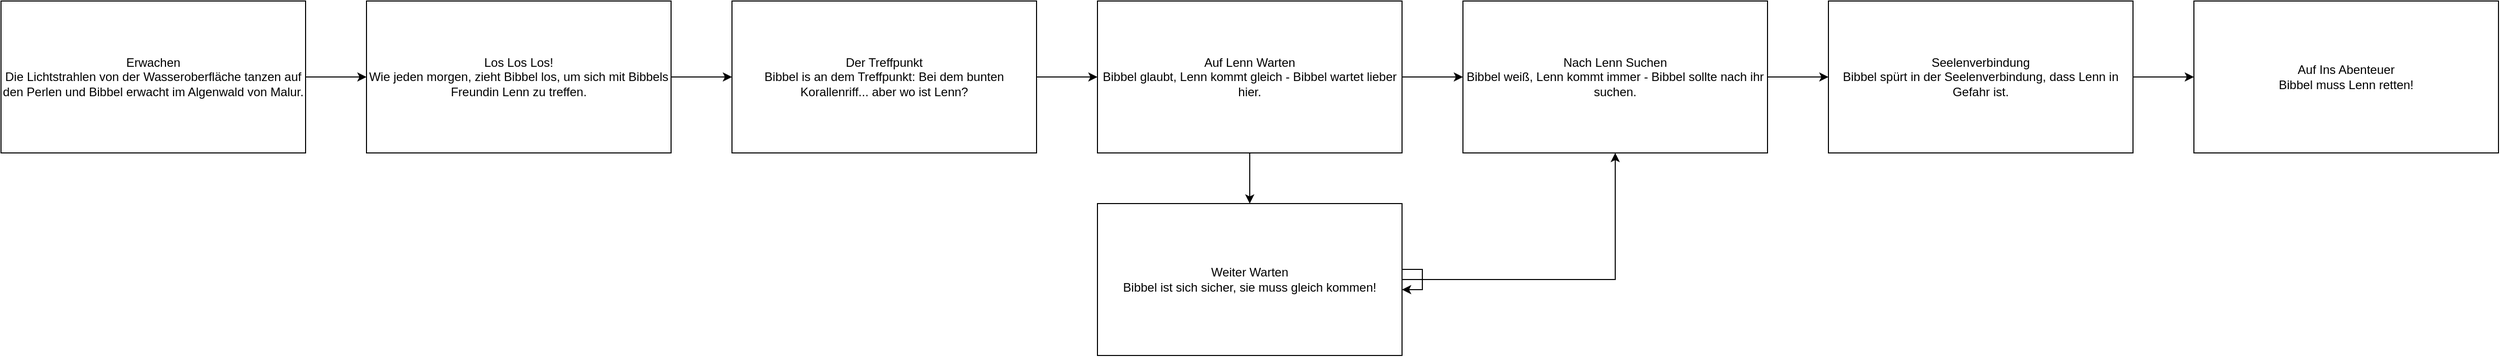 <mxfile version="27.0.2">
  <diagram name="Page-1" id="ogx4ymTTTUHVK1lInkce">
    <mxGraphModel dx="1426" dy="841" grid="1" gridSize="10" guides="1" tooltips="1" connect="1" arrows="1" fold="1" page="1" pageScale="1" pageWidth="850" pageHeight="1100" math="0" shadow="0">
      <root>
        <mxCell id="0" />
        <mxCell id="1" parent="0" />
        <mxCell id="qDT2I709dJQo7i6VwxI4-10" style="edgeStyle=orthogonalEdgeStyle;rounded=0;orthogonalLoop=1;jettySize=auto;html=1;" edge="1" parent="1" source="g9a7N0piFlKvamBHn07g-3" target="qDT2I709dJQo7i6VwxI4-2">
          <mxGeometry relative="1" as="geometry" />
        </mxCell>
        <mxCell id="g9a7N0piFlKvamBHn07g-3" value="Erwachen&lt;div&gt;Die Lichtstrahlen von der Wasseroberfläche tanzen auf den Perlen und Bibbel erwacht im Algenwald von Malur.&lt;/div&gt;" style="rounded=0;whiteSpace=wrap;html=1;" parent="1" vertex="1">
          <mxGeometry y="120" width="300" height="150" as="geometry" />
        </mxCell>
        <mxCell id="qDT2I709dJQo7i6VwxI4-11" style="edgeStyle=orthogonalEdgeStyle;rounded=0;orthogonalLoop=1;jettySize=auto;html=1;" edge="1" parent="1" source="qDT2I709dJQo7i6VwxI4-2" target="qDT2I709dJQo7i6VwxI4-3">
          <mxGeometry relative="1" as="geometry" />
        </mxCell>
        <mxCell id="qDT2I709dJQo7i6VwxI4-2" value="Los Los Los!&lt;div&gt;Wie jeden morgen, zieht Bibbel los, um sich mit Bibbels Freundin Lenn zu treffen.&lt;/div&gt;" style="rounded=0;whiteSpace=wrap;html=1;" vertex="1" parent="1">
          <mxGeometry x="360" y="120" width="300" height="150" as="geometry" />
        </mxCell>
        <mxCell id="qDT2I709dJQo7i6VwxI4-12" style="edgeStyle=orthogonalEdgeStyle;rounded=0;orthogonalLoop=1;jettySize=auto;html=1;" edge="1" parent="1" source="qDT2I709dJQo7i6VwxI4-3" target="qDT2I709dJQo7i6VwxI4-5">
          <mxGeometry relative="1" as="geometry" />
        </mxCell>
        <mxCell id="qDT2I709dJQo7i6VwxI4-3" value="Der Treffpunkt&lt;div&gt;Bibbel is an dem Treffpunkt: Bei dem bunten Korallenriff... aber wo ist Lenn?&lt;/div&gt;" style="rounded=0;whiteSpace=wrap;html=1;" vertex="1" parent="1">
          <mxGeometry x="720" y="120" width="300" height="150" as="geometry" />
        </mxCell>
        <mxCell id="qDT2I709dJQo7i6VwxI4-14" style="edgeStyle=orthogonalEdgeStyle;rounded=0;orthogonalLoop=1;jettySize=auto;html=1;" edge="1" parent="1" source="qDT2I709dJQo7i6VwxI4-5" target="qDT2I709dJQo7i6VwxI4-6">
          <mxGeometry relative="1" as="geometry" />
        </mxCell>
        <mxCell id="qDT2I709dJQo7i6VwxI4-15" style="edgeStyle=orthogonalEdgeStyle;rounded=0;orthogonalLoop=1;jettySize=auto;html=1;" edge="1" parent="1" source="qDT2I709dJQo7i6VwxI4-5" target="qDT2I709dJQo7i6VwxI4-7">
          <mxGeometry relative="1" as="geometry" />
        </mxCell>
        <object label="Auf Lenn Warten&lt;div&gt;Bibbel glaubt, Lenn kommt gleich - Bibbel wartet lieber hier.&lt;/div&gt;" stress="6" id="qDT2I709dJQo7i6VwxI4-5">
          <mxCell style="rounded=0;whiteSpace=wrap;html=1;" vertex="1" parent="1">
            <mxGeometry x="1080" y="120" width="300" height="150" as="geometry" />
          </mxCell>
        </object>
        <mxCell id="qDT2I709dJQo7i6VwxI4-17" style="edgeStyle=orthogonalEdgeStyle;rounded=0;orthogonalLoop=1;jettySize=auto;html=1;" edge="1" parent="1" source="qDT2I709dJQo7i6VwxI4-6" target="qDT2I709dJQo7i6VwxI4-8">
          <mxGeometry relative="1" as="geometry" />
        </mxCell>
        <mxCell id="qDT2I709dJQo7i6VwxI4-6" value="Nach Lenn Suchen&lt;div&gt;Bibbel weiß, Lenn kommt immer - Bibbel sollte nach ihr suchen.&lt;/div&gt;" style="rounded=0;whiteSpace=wrap;html=1;" vertex="1" parent="1">
          <mxGeometry x="1440" y="120" width="300" height="150" as="geometry" />
        </mxCell>
        <mxCell id="qDT2I709dJQo7i6VwxI4-13" style="edgeStyle=orthogonalEdgeStyle;rounded=0;orthogonalLoop=1;jettySize=auto;html=1;" edge="1" parent="1" source="qDT2I709dJQo7i6VwxI4-7" target="qDT2I709dJQo7i6VwxI4-6">
          <mxGeometry relative="1" as="geometry" />
        </mxCell>
        <object label="Weiter Warten&lt;div&gt;Bibbel ist sich sicher, sie muss gleich kommen!&lt;/div&gt;" stress="5" id="qDT2I709dJQo7i6VwxI4-7">
          <mxCell style="rounded=0;whiteSpace=wrap;html=1;" vertex="1" parent="1">
            <mxGeometry x="1080" y="320" width="300" height="150" as="geometry" />
          </mxCell>
        </object>
        <mxCell id="qDT2I709dJQo7i6VwxI4-18" style="edgeStyle=orthogonalEdgeStyle;rounded=0;orthogonalLoop=1;jettySize=auto;html=1;" edge="1" parent="1" source="qDT2I709dJQo7i6VwxI4-8" target="qDT2I709dJQo7i6VwxI4-9">
          <mxGeometry relative="1" as="geometry" />
        </mxCell>
        <mxCell id="qDT2I709dJQo7i6VwxI4-8" value="Seelenverbindung&lt;br&gt;Bibbel spürt in der Seelenverbindung, dass Lenn in Gefahr ist." style="rounded=0;whiteSpace=wrap;html=1;" vertex="1" parent="1">
          <mxGeometry x="1800" y="120" width="300" height="150" as="geometry" />
        </mxCell>
        <object label="Auf Ins Abenteuer&lt;div&gt;Bibbel muss Lenn retten!&lt;/div&gt;" next-scene="s02" id="qDT2I709dJQo7i6VwxI4-9">
          <mxCell style="rounded=0;whiteSpace=wrap;html=1;" vertex="1" parent="1">
            <mxGeometry x="2160" y="120" width="300" height="150" as="geometry" />
          </mxCell>
        </object>
        <mxCell id="qDT2I709dJQo7i6VwxI4-16" style="edgeStyle=orthogonalEdgeStyle;rounded=0;orthogonalLoop=1;jettySize=auto;html=1;" edge="1" parent="1" source="qDT2I709dJQo7i6VwxI4-7" target="qDT2I709dJQo7i6VwxI4-7">
          <mxGeometry relative="1" as="geometry" />
        </mxCell>
      </root>
    </mxGraphModel>
  </diagram>
</mxfile>
